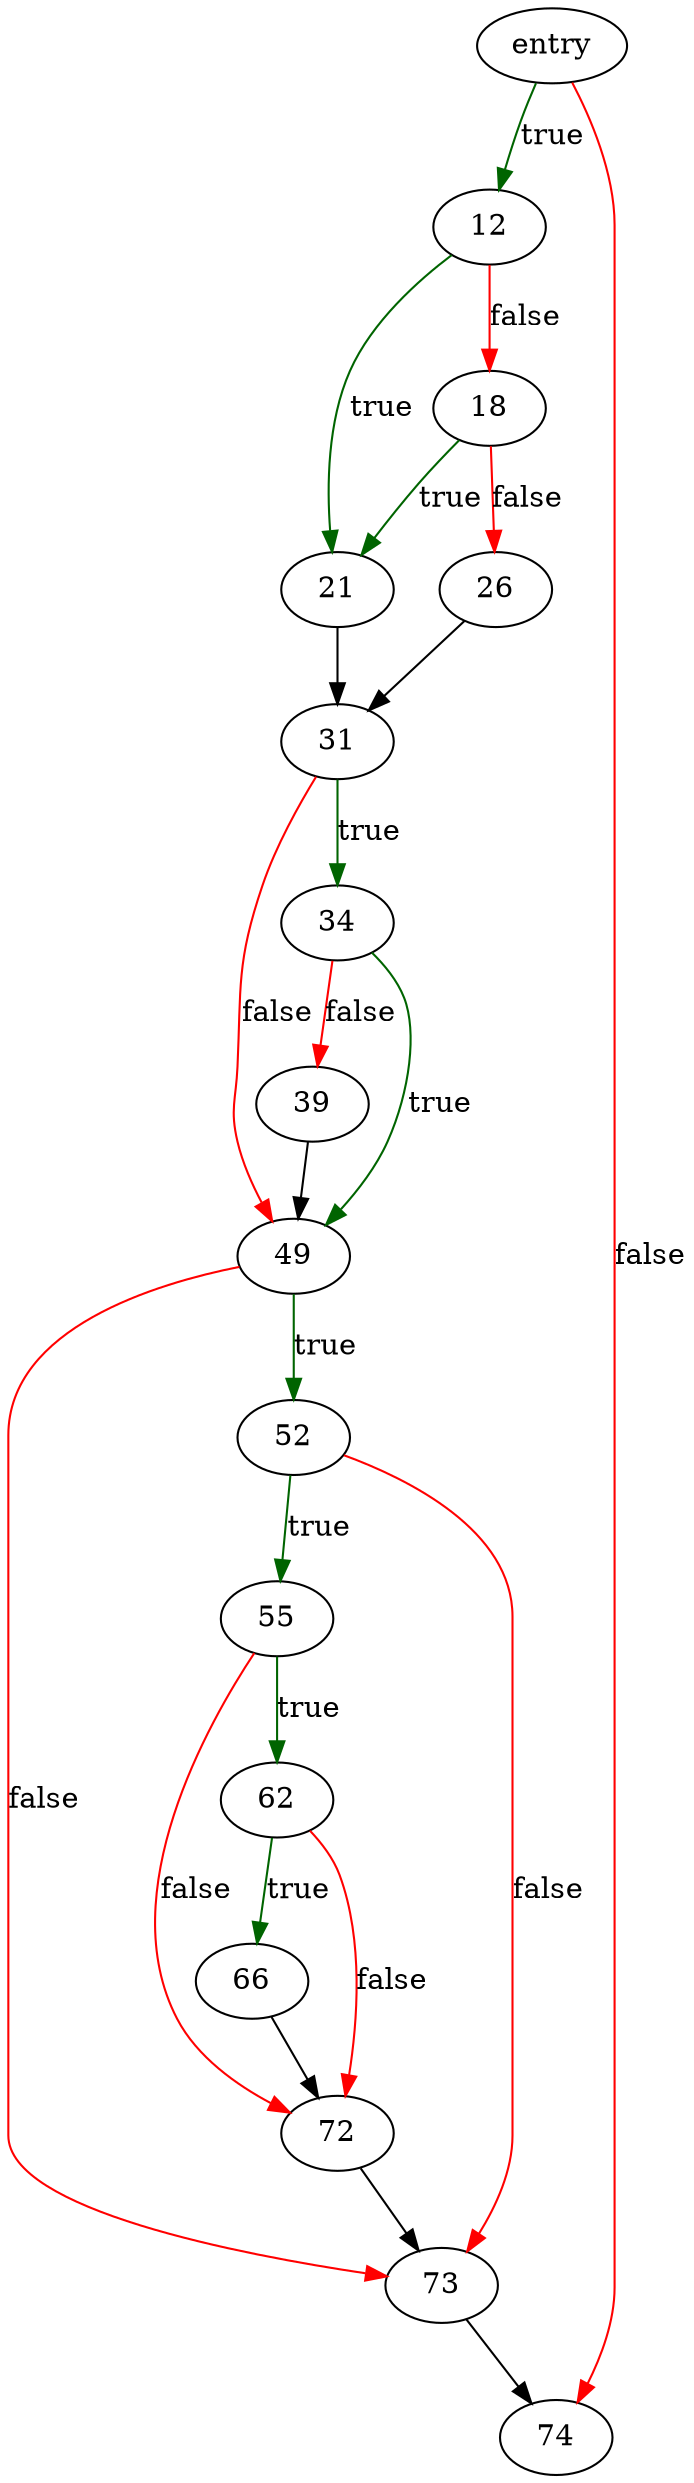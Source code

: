 digraph "zeroJournalHdr" {
	// Node definitions.
	2 [label=entry];
	12;
	18;
	21;
	26;
	31;
	34;
	39;
	49;
	52;
	55;
	62;
	66;
	72;
	73;
	74;

	// Edge definitions.
	2 -> 12 [
		color=darkgreen
		label=true
	];
	2 -> 74 [
		color=red
		label=false
	];
	12 -> 18 [
		color=red
		label=false
	];
	12 -> 21 [
		color=darkgreen
		label=true
	];
	18 -> 21 [
		color=darkgreen
		label=true
	];
	18 -> 26 [
		color=red
		label=false
	];
	21 -> 31;
	26 -> 31;
	31 -> 34 [
		color=darkgreen
		label=true
	];
	31 -> 49 [
		color=red
		label=false
	];
	34 -> 39 [
		color=red
		label=false
	];
	34 -> 49 [
		color=darkgreen
		label=true
	];
	39 -> 49;
	49 -> 52 [
		color=darkgreen
		label=true
	];
	49 -> 73 [
		color=red
		label=false
	];
	52 -> 55 [
		color=darkgreen
		label=true
	];
	52 -> 73 [
		color=red
		label=false
	];
	55 -> 62 [
		color=darkgreen
		label=true
	];
	55 -> 72 [
		color=red
		label=false
	];
	62 -> 66 [
		color=darkgreen
		label=true
	];
	62 -> 72 [
		color=red
		label=false
	];
	66 -> 72;
	72 -> 73;
	73 -> 74;
}